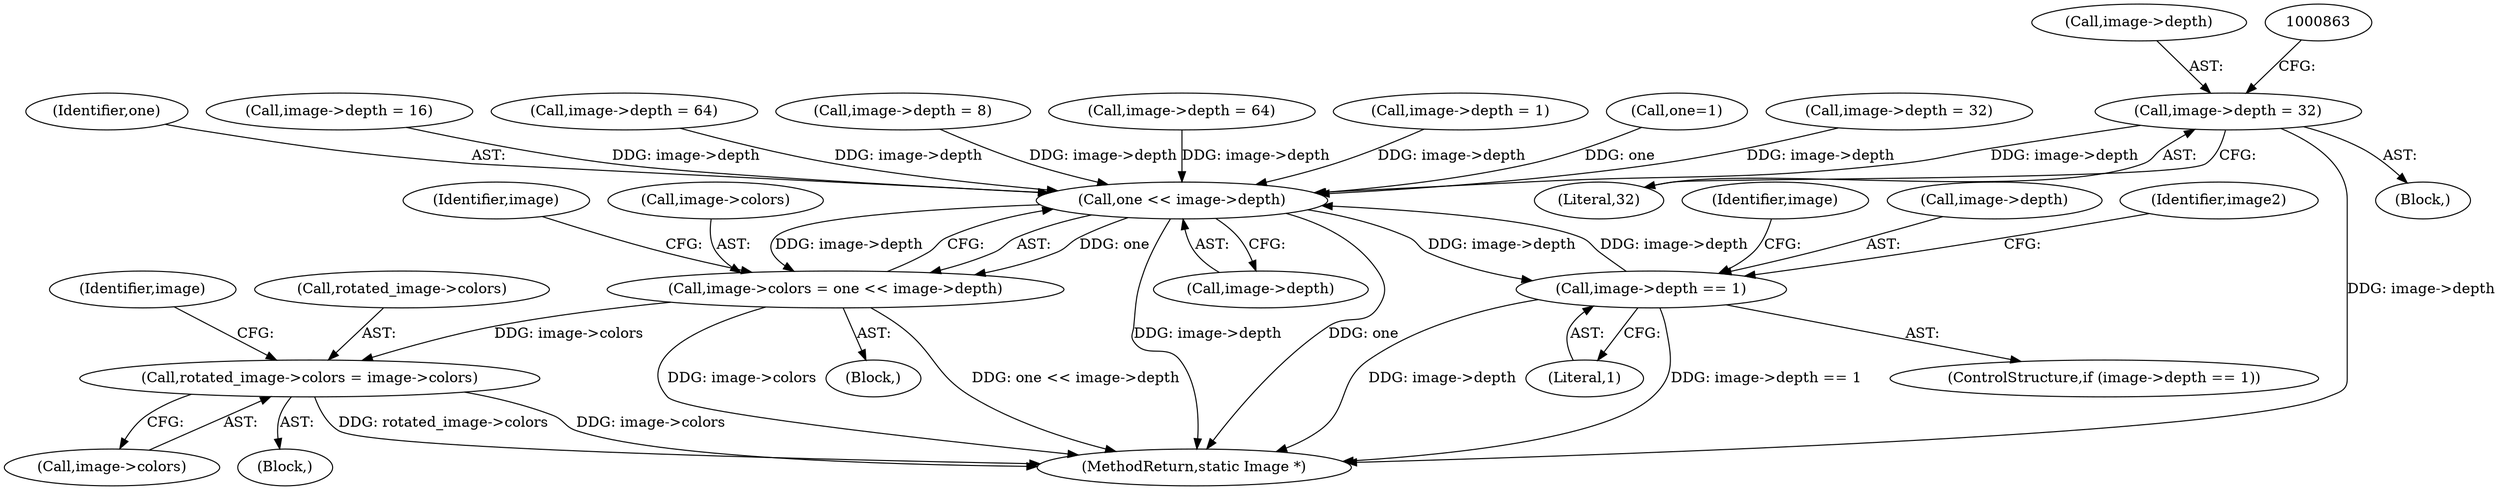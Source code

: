 digraph "0_ImageMagick_b173a352397877775c51c9a0e9d59eb6ce24c455@pointer" {
"1000857" [label="(Call,image->depth = 32)"];
"1000965" [label="(Call,one << image->depth)"];
"1000961" [label="(Call,image->colors = one << image->depth)"];
"1001514" [label="(Call,rotated_image->colors = image->colors)"];
"1001458" [label="(Call,image->depth == 1)"];
"1000857" [label="(Call,image->depth = 32)"];
"1000965" [label="(Call,one << image->depth)"];
"1000889" [label="(Call,image->depth = 64)"];
"1000774" [label="(Call,image->depth = 1)"];
"1000958" [label="(Call,one=1)"];
"1000818" [label="(Call,image->depth = 32)"];
"1001465" [label="(Identifier,image)"];
"1001514" [label="(Call,rotated_image->colors = image->colors)"];
"1000966" [label="(Identifier,one)"];
"1000798" [label="(Call,image->depth = 16)"];
"1001518" [label="(Call,image->colors)"];
"1001523" [label="(Identifier,image)"];
"1000762" [label="(Block,)"];
"1001459" [label="(Call,image->depth)"];
"1001515" [label="(Call,rotated_image->colors)"];
"1000962" [label="(Call,image->colors)"];
"1001457" [label="(ControlStructure,if (image->depth == 1))"];
"1001470" [label="(Identifier,image2)"];
"1000861" [label="(Literal,32)"];
"1000974" [label="(Identifier,image)"];
"1000858" [label="(Call,image->depth)"];
"1000382" [label="(Block,)"];
"1000967" [label="(Call,image->depth)"];
"1001462" [label="(Literal,1)"];
"1001785" [label="(MethodReturn,static Image *)"];
"1000961" [label="(Call,image->colors = one << image->depth)"];
"1000838" [label="(Call,image->depth = 64)"];
"1001458" [label="(Call,image->depth == 1)"];
"1001487" [label="(Block,)"];
"1000780" [label="(Call,image->depth = 8)"];
"1000857" -> "1000762"  [label="AST: "];
"1000857" -> "1000861"  [label="CFG: "];
"1000858" -> "1000857"  [label="AST: "];
"1000861" -> "1000857"  [label="AST: "];
"1000863" -> "1000857"  [label="CFG: "];
"1000857" -> "1001785"  [label="DDG: image->depth"];
"1000857" -> "1000965"  [label="DDG: image->depth"];
"1000965" -> "1000961"  [label="AST: "];
"1000965" -> "1000967"  [label="CFG: "];
"1000966" -> "1000965"  [label="AST: "];
"1000967" -> "1000965"  [label="AST: "];
"1000961" -> "1000965"  [label="CFG: "];
"1000965" -> "1001785"  [label="DDG: image->depth"];
"1000965" -> "1001785"  [label="DDG: one"];
"1000965" -> "1000961"  [label="DDG: one"];
"1000965" -> "1000961"  [label="DDG: image->depth"];
"1000958" -> "1000965"  [label="DDG: one"];
"1001458" -> "1000965"  [label="DDG: image->depth"];
"1000780" -> "1000965"  [label="DDG: image->depth"];
"1000889" -> "1000965"  [label="DDG: image->depth"];
"1000798" -> "1000965"  [label="DDG: image->depth"];
"1000818" -> "1000965"  [label="DDG: image->depth"];
"1000838" -> "1000965"  [label="DDG: image->depth"];
"1000774" -> "1000965"  [label="DDG: image->depth"];
"1000965" -> "1001458"  [label="DDG: image->depth"];
"1000961" -> "1000382"  [label="AST: "];
"1000962" -> "1000961"  [label="AST: "];
"1000974" -> "1000961"  [label="CFG: "];
"1000961" -> "1001785"  [label="DDG: one << image->depth"];
"1000961" -> "1001785"  [label="DDG: image->colors"];
"1000961" -> "1001514"  [label="DDG: image->colors"];
"1001514" -> "1001487"  [label="AST: "];
"1001514" -> "1001518"  [label="CFG: "];
"1001515" -> "1001514"  [label="AST: "];
"1001518" -> "1001514"  [label="AST: "];
"1001523" -> "1001514"  [label="CFG: "];
"1001514" -> "1001785"  [label="DDG: image->colors"];
"1001514" -> "1001785"  [label="DDG: rotated_image->colors"];
"1001458" -> "1001457"  [label="AST: "];
"1001458" -> "1001462"  [label="CFG: "];
"1001459" -> "1001458"  [label="AST: "];
"1001462" -> "1001458"  [label="AST: "];
"1001465" -> "1001458"  [label="CFG: "];
"1001470" -> "1001458"  [label="CFG: "];
"1001458" -> "1001785"  [label="DDG: image->depth"];
"1001458" -> "1001785"  [label="DDG: image->depth == 1"];
}
